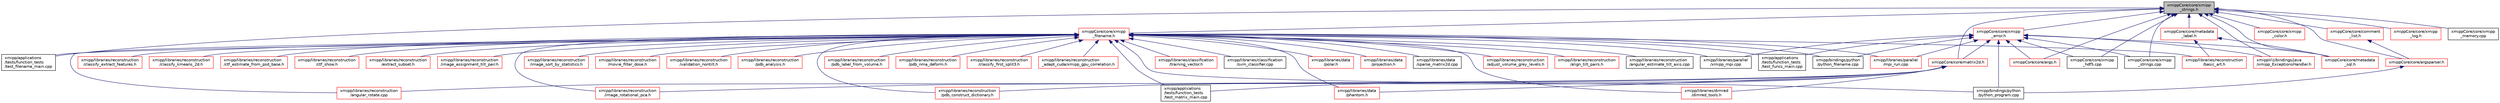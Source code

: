 digraph "xmippCore/core/xmipp_strings.h"
{
  edge [fontname="Helvetica",fontsize="10",labelfontname="Helvetica",labelfontsize="10"];
  node [fontname="Helvetica",fontsize="10",shape=record];
  Node4 [label="xmippCore/core/xmipp\l_strings.h",height=0.2,width=0.4,color="black", fillcolor="grey75", style="filled", fontcolor="black"];
  Node4 -> Node5 [dir="back",color="midnightblue",fontsize="10",style="solid",fontname="Helvetica"];
  Node5 [label="xmipp/applications\l/tests/function_tests\l/test_filename_main.cpp",height=0.2,width=0.4,color="black", fillcolor="white", style="filled",URL="$test__filename__main_8cpp.html"];
  Node4 -> Node6 [dir="back",color="midnightblue",fontsize="10",style="solid",fontname="Helvetica"];
  Node6 [label="xmippCore/core/xmipp\l_filename.h",height=0.2,width=0.4,color="red", fillcolor="white", style="filled",URL="$xmipp__filename_8h.html"];
  Node6 -> Node7 [dir="back",color="midnightblue",fontsize="10",style="solid",fontname="Helvetica"];
  Node7 [label="xmipp/libraries/reconstruction\l/classify_first_split3.h",height=0.2,width=0.4,color="red", fillcolor="white", style="filled",URL="$classify__first__split3_8h.html"];
  Node6 -> Node10 [dir="back",color="midnightblue",fontsize="10",style="solid",fontname="Helvetica"];
  Node10 [label="xmipp/libraries/reconstruction\l_adapt_cuda/xmipp_gpu_correlation.h",height=0.2,width=0.4,color="red", fillcolor="white", style="filled",URL="$xmipp__gpu__correlation_8h.html"];
  Node6 -> Node5 [dir="back",color="midnightblue",fontsize="10",style="solid",fontname="Helvetica"];
  Node6 -> Node13 [dir="back",color="midnightblue",fontsize="10",style="solid",fontname="Helvetica"];
  Node13 [label="xmipp/applications\l/tests/function_tests\l/test_funcs_main.cpp",height=0.2,width=0.4,color="black", fillcolor="white", style="filled",URL="$test__funcs__main_8cpp.html"];
  Node6 -> Node14 [dir="back",color="midnightblue",fontsize="10",style="solid",fontname="Helvetica"];
  Node14 [label="xmipp/applications\l/tests/function_tests\l/test_matrix_main.cpp",height=0.2,width=0.4,color="black", fillcolor="white", style="filled",URL="$test__matrix__main_8cpp.html"];
  Node6 -> Node15 [dir="back",color="midnightblue",fontsize="10",style="solid",fontname="Helvetica"];
  Node15 [label="xmipp/bindings/python\l/python_filename.cpp",height=0.2,width=0.4,color="black", fillcolor="white", style="filled",URL="$python__filename_8cpp.html"];
  Node6 -> Node16 [dir="back",color="midnightblue",fontsize="10",style="solid",fontname="Helvetica"];
  Node16 [label="xmipp/bindings/python\l/python_program.cpp",height=0.2,width=0.4,color="black", fillcolor="white", style="filled",URL="$python__program_8cpp.html"];
  Node6 -> Node17 [dir="back",color="midnightblue",fontsize="10",style="solid",fontname="Helvetica"];
  Node17 [label="xmipp/libraries/classification\l/training_vector.h",height=0.2,width=0.4,color="red", fillcolor="white", style="filled",URL="$training__vector_8h.html"];
  Node6 -> Node51 [dir="back",color="midnightblue",fontsize="10",style="solid",fontname="Helvetica"];
  Node51 [label="xmipp/libraries/classification\l/svm_classifier.cpp",height=0.2,width=0.4,color="black", fillcolor="white", style="filled",URL="$svm__classifier_8cpp.html"];
  Node6 -> Node52 [dir="back",color="midnightblue",fontsize="10",style="solid",fontname="Helvetica"];
  Node52 [label="xmipp/libraries/data\l/phantom.h",height=0.2,width=0.4,color="red", fillcolor="white", style="filled",URL="$phantom_8h.html"];
  Node6 -> Node83 [dir="back",color="midnightblue",fontsize="10",style="solid",fontname="Helvetica"];
  Node83 [label="xmipp/libraries/data\l/polar.h",height=0.2,width=0.4,color="red", fillcolor="white", style="filled",URL="$polar_8h.html"];
  Node6 -> Node289 [dir="back",color="midnightblue",fontsize="10",style="solid",fontname="Helvetica"];
  Node289 [label="xmipp/libraries/data\l/projection.h",height=0.2,width=0.4,color="red", fillcolor="white", style="filled",URL="$projection_8h.html"];
  Node6 -> Node321 [dir="back",color="midnightblue",fontsize="10",style="solid",fontname="Helvetica"];
  Node321 [label="xmipp/libraries/data\l/sparse_matrix2d.cpp",height=0.2,width=0.4,color="black", fillcolor="white", style="filled",URL="$sparse__matrix2d_8cpp.html"];
  Node6 -> Node322 [dir="back",color="midnightblue",fontsize="10",style="solid",fontname="Helvetica"];
  Node322 [label="xmipp/libraries/dimred\l/dimred_tools.h",height=0.2,width=0.4,color="red", fillcolor="white", style="filled",URL="$dimred__tools_8h.html"];
  Node6 -> Node354 [dir="back",color="midnightblue",fontsize="10",style="solid",fontname="Helvetica"];
  Node354 [label="xmipp/libraries/parallel\l/mpi_run.cpp",height=0.2,width=0.4,color="red", fillcolor="white", style="filled",URL="$mpi__run_8cpp.html"];
  Node6 -> Node356 [dir="back",color="midnightblue",fontsize="10",style="solid",fontname="Helvetica"];
  Node356 [label="xmipp/libraries/parallel\l/xmipp_mpi.cpp",height=0.2,width=0.4,color="black", fillcolor="white", style="filled",URL="$xmipp__mpi_8cpp.html"];
  Node6 -> Node357 [dir="back",color="midnightblue",fontsize="10",style="solid",fontname="Helvetica"];
  Node357 [label="xmipp/libraries/reconstruction\l/adjust_volume_grey_levels.h",height=0.2,width=0.4,color="red", fillcolor="white", style="filled",URL="$adjust__volume__grey__levels_8h.html"];
  Node6 -> Node359 [dir="back",color="midnightblue",fontsize="10",style="solid",fontname="Helvetica"];
  Node359 [label="xmipp/libraries/reconstruction\l/align_tilt_pairs.h",height=0.2,width=0.4,color="red", fillcolor="white", style="filled",URL="$align__tilt__pairs_8h.html"];
  Node6 -> Node167 [dir="back",color="midnightblue",fontsize="10",style="solid",fontname="Helvetica"];
  Node167 [label="xmipp/libraries/reconstruction\l/angular_estimate_tilt_axis.cpp",height=0.2,width=0.4,color="black", fillcolor="white", style="filled",URL="$angular__estimate__tilt__axis_8cpp.html"];
  Node6 -> Node361 [dir="back",color="midnightblue",fontsize="10",style="solid",fontname="Helvetica"];
  Node361 [label="xmipp/libraries/reconstruction\l/angular_rotate.cpp",height=0.2,width=0.4,color="red", fillcolor="white", style="filled",URL="$angular__rotate_8cpp.html"];
  Node6 -> Node363 [dir="back",color="midnightblue",fontsize="10",style="solid",fontname="Helvetica"];
  Node363 [label="xmipp/libraries/reconstruction\l/basic_art.h",height=0.2,width=0.4,color="red", fillcolor="white", style="filled",URL="$basic__art_8h.html"];
  Node6 -> Node368 [dir="back",color="midnightblue",fontsize="10",style="solid",fontname="Helvetica"];
  Node368 [label="xmipp/libraries/reconstruction\l/classify_extract_features.h",height=0.2,width=0.4,color="red", fillcolor="white", style="filled",URL="$classify__extract__features_8h.html"];
  Node6 -> Node370 [dir="back",color="midnightblue",fontsize="10",style="solid",fontname="Helvetica"];
  Node370 [label="xmipp/libraries/reconstruction\l/classify_kmeans_2d.h",height=0.2,width=0.4,color="red", fillcolor="white", style="filled",URL="$classify__kmeans__2d_8h.html"];
  Node6 -> Node372 [dir="back",color="midnightblue",fontsize="10",style="solid",fontname="Helvetica"];
  Node372 [label="xmipp/libraries/reconstruction\l/ctf_estimate_from_psd_base.h",height=0.2,width=0.4,color="red", fillcolor="white", style="filled",URL="$ctf__estimate__from__psd__base_8h.html"];
  Node6 -> Node389 [dir="back",color="midnightblue",fontsize="10",style="solid",fontname="Helvetica"];
  Node389 [label="xmipp/libraries/reconstruction\l/ctf_show.h",height=0.2,width=0.4,color="red", fillcolor="white", style="filled",URL="$ctf__show_8h.html"];
  Node6 -> Node392 [dir="back",color="midnightblue",fontsize="10",style="solid",fontname="Helvetica"];
  Node392 [label="xmipp/libraries/reconstruction\l/extract_subset.h",height=0.2,width=0.4,color="red", fillcolor="white", style="filled",URL="$extract__subset_8h.html"];
  Node6 -> Node396 [dir="back",color="midnightblue",fontsize="10",style="solid",fontname="Helvetica"];
  Node396 [label="xmipp/libraries/reconstruction\l/image_assignment_tilt_pair.h",height=0.2,width=0.4,color="red", fillcolor="white", style="filled",URL="$image__assignment__tilt__pair_8h.html"];
  Node6 -> Node399 [dir="back",color="midnightblue",fontsize="10",style="solid",fontname="Helvetica"];
  Node399 [label="xmipp/libraries/reconstruction\l/image_rotational_pca.h",height=0.2,width=0.4,color="red", fillcolor="white", style="filled",URL="$image__rotational__pca_8h.html"];
  Node6 -> Node402 [dir="back",color="midnightblue",fontsize="10",style="solid",fontname="Helvetica"];
  Node402 [label="xmipp/libraries/reconstruction\l/image_sort_by_statistics.h",height=0.2,width=0.4,color="red", fillcolor="white", style="filled",URL="$image__sort__by__statistics_8h.html"];
  Node6 -> Node404 [dir="back",color="midnightblue",fontsize="10",style="solid",fontname="Helvetica"];
  Node404 [label="xmipp/libraries/reconstruction\l/movie_filter_dose.h",height=0.2,width=0.4,color="red", fillcolor="white", style="filled",URL="$movie__filter__dose_8h.html"];
  Node6 -> Node409 [dir="back",color="midnightblue",fontsize="10",style="solid",fontname="Helvetica"];
  Node409 [label="xmipp/libraries/reconstruction\l/validation_nontilt.h",height=0.2,width=0.4,color="red", fillcolor="white", style="filled",URL="$validation__nontilt_8h.html"];
  Node6 -> Node420 [dir="back",color="midnightblue",fontsize="10",style="solid",fontname="Helvetica"];
  Node420 [label="xmipp/libraries/reconstruction\l/pdb_analysis.h",height=0.2,width=0.4,color="red", fillcolor="white", style="filled",URL="$pdb__analysis_8h.html"];
  Node6 -> Node423 [dir="back",color="midnightblue",fontsize="10",style="solid",fontname="Helvetica"];
  Node423 [label="xmipp/libraries/reconstruction\l/pdb_construct_dictionary.h",height=0.2,width=0.4,color="red", fillcolor="white", style="filled",URL="$pdb__construct__dictionary_8h.html"];
  Node6 -> Node429 [dir="back",color="midnightblue",fontsize="10",style="solid",fontname="Helvetica"];
  Node429 [label="xmipp/libraries/reconstruction\l/pdb_label_from_volume.h",height=0.2,width=0.4,color="red", fillcolor="white", style="filled",URL="$pdb__label__from__volume_8h.html"];
  Node6 -> Node432 [dir="back",color="midnightblue",fontsize="10",style="solid",fontname="Helvetica"];
  Node432 [label="xmipp/libraries/reconstruction\l/pdb_nma_deform.h",height=0.2,width=0.4,color="red", fillcolor="white", style="filled",URL="$pdb__nma__deform_8h.html"];
  Node4 -> Node855 [dir="back",color="midnightblue",fontsize="10",style="solid",fontname="Helvetica"];
  Node855 [label="xmippCore/core/xmipp\l_error.h",height=0.2,width=0.4,color="red", fillcolor="white", style="filled",URL="$xmipp__error_8h.html"];
  Node855 -> Node13 [dir="back",color="midnightblue",fontsize="10",style="solid",fontname="Helvetica"];
  Node855 -> Node15 [dir="back",color="midnightblue",fontsize="10",style="solid",fontname="Helvetica"];
  Node855 -> Node16 [dir="back",color="midnightblue",fontsize="10",style="solid",fontname="Helvetica"];
  Node855 -> Node354 [dir="back",color="midnightblue",fontsize="10",style="solid",fontname="Helvetica"];
  Node855 -> Node356 [dir="back",color="midnightblue",fontsize="10",style="solid",fontname="Helvetica"];
  Node855 -> Node973 [dir="back",color="midnightblue",fontsize="10",style="solid",fontname="Helvetica"];
  Node973 [label="xmippCore/core/metadata\l_sql.h",height=0.2,width=0.4,color="red", fillcolor="white", style="filled",URL="$metadata__sql_8h.html"];
  Node855 -> Node975 [dir="back",color="midnightblue",fontsize="10",style="solid",fontname="Helvetica"];
  Node975 [label="xmippCore/core/matrix2d.h",height=0.2,width=0.4,color="red", fillcolor="white", style="filled",URL="$matrix2d_8h.html"];
  Node975 -> Node14 [dir="back",color="midnightblue",fontsize="10",style="solid",fontname="Helvetica"];
  Node975 -> Node52 [dir="back",color="midnightblue",fontsize="10",style="solid",fontname="Helvetica"];
  Node975 -> Node322 [dir="back",color="midnightblue",fontsize="10",style="solid",fontname="Helvetica"];
  Node975 -> Node361 [dir="back",color="midnightblue",fontsize="10",style="solid",fontname="Helvetica"];
  Node975 -> Node399 [dir="back",color="midnightblue",fontsize="10",style="solid",fontname="Helvetica"];
  Node975 -> Node423 [dir="back",color="midnightblue",fontsize="10",style="solid",fontname="Helvetica"];
  Node855 -> Node982 [dir="back",color="midnightblue",fontsize="10",style="solid",fontname="Helvetica"];
  Node982 [label="xmippCore/core/args.h",height=0.2,width=0.4,color="red", fillcolor="white", style="filled",URL="$args_8h.html"];
  Node855 -> Node967 [dir="back",color="midnightblue",fontsize="10",style="solid",fontname="Helvetica"];
  Node967 [label="xmippCore/core/xmipp\l_hdf5.cpp",height=0.2,width=0.4,color="black", fillcolor="white", style="filled",URL="$xmipp__hdf5_8cpp.html"];
  Node855 -> Node992 [dir="back",color="midnightblue",fontsize="10",style="solid",fontname="Helvetica"];
  Node992 [label="xmippCore/core/xmipp\l_strings.cpp",height=0.2,width=0.4,color="black", fillcolor="white", style="filled",URL="$xmipp__strings_8cpp.html"];
  Node855 -> Node995 [dir="back",color="midnightblue",fontsize="10",style="solid",fontname="Helvetica"];
  Node995 [label="xmippViz/bindings/java\l/xmipp_ExceptionsHandler.h",height=0.2,width=0.4,color="red", fillcolor="white", style="filled",URL="$xmipp__ExceptionsHandler_8h.html"];
  Node4 -> Node997 [dir="back",color="midnightblue",fontsize="10",style="solid",fontname="Helvetica"];
  Node997 [label="xmippCore/core/metadata\l_label.h",height=0.2,width=0.4,color="red", fillcolor="white", style="filled",URL="$metadata__label_8h.html"];
  Node997 -> Node363 [dir="back",color="midnightblue",fontsize="10",style="solid",fontname="Helvetica"];
  Node997 -> Node973 [dir="back",color="midnightblue",fontsize="10",style="solid",fontname="Helvetica"];
  Node4 -> Node973 [dir="back",color="midnightblue",fontsize="10",style="solid",fontname="Helvetica"];
  Node4 -> Node1007 [dir="back",color="midnightblue",fontsize="10",style="solid",fontname="Helvetica"];
  Node1007 [label="xmippCore/core/xmipp\l_color.h",height=0.2,width=0.4,color="red", fillcolor="white", style="filled",URL="$xmipp__color_8h.html"];
  Node4 -> Node975 [dir="back",color="midnightblue",fontsize="10",style="solid",fontname="Helvetica"];
  Node4 -> Node982 [dir="back",color="midnightblue",fontsize="10",style="solid",fontname="Helvetica"];
  Node4 -> Node1009 [dir="back",color="midnightblue",fontsize="10",style="solid",fontname="Helvetica"];
  Node1009 [label="xmippCore/core/argsparser.h",height=0.2,width=0.4,color="red", fillcolor="white", style="filled",URL="$argsparser_8h.html"];
  Node1009 -> Node16 [dir="back",color="midnightblue",fontsize="10",style="solid",fontname="Helvetica"];
  Node4 -> Node1011 [dir="back",color="midnightblue",fontsize="10",style="solid",fontname="Helvetica"];
  Node1011 [label="xmippCore/core/comment\l_list.h",height=0.2,width=0.4,color="red", fillcolor="white", style="filled",URL="$comment__list_8h.html"];
  Node1011 -> Node1009 [dir="back",color="midnightblue",fontsize="10",style="solid",fontname="Helvetica"];
  Node4 -> Node967 [dir="back",color="midnightblue",fontsize="10",style="solid",fontname="Helvetica"];
  Node4 -> Node1020 [dir="back",color="midnightblue",fontsize="10",style="solid",fontname="Helvetica"];
  Node1020 [label="xmippCore/core/xmipp\l_log.h",height=0.2,width=0.4,color="red", fillcolor="white", style="filled",URL="$xmipp__log_8h.html"];
  Node4 -> Node971 [dir="back",color="midnightblue",fontsize="10",style="solid",fontname="Helvetica"];
  Node971 [label="xmippCore/core/xmipp\l_memory.cpp",height=0.2,width=0.4,color="black", fillcolor="white", style="filled",URL="$xmipp__memory_8cpp.html"];
  Node4 -> Node992 [dir="back",color="midnightblue",fontsize="10",style="solid",fontname="Helvetica"];
  Node4 -> Node995 [dir="back",color="midnightblue",fontsize="10",style="solid",fontname="Helvetica"];
}
